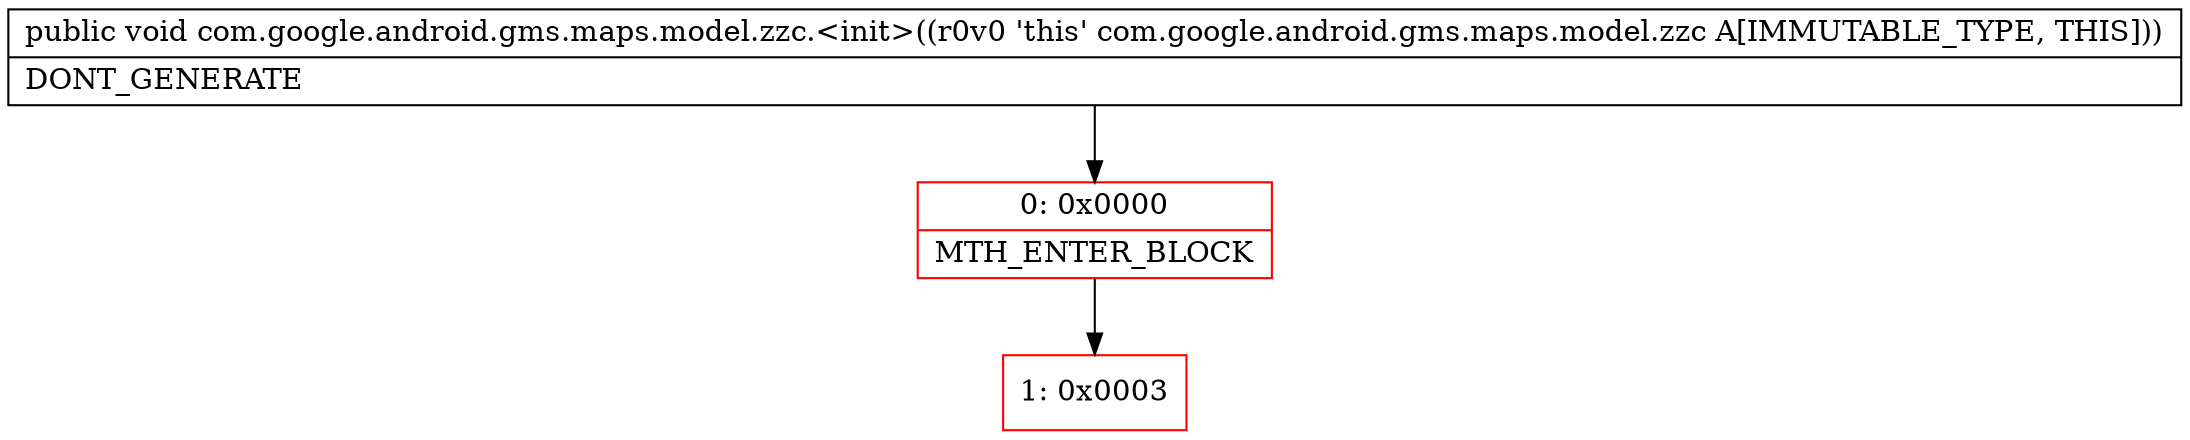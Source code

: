 digraph "CFG forcom.google.android.gms.maps.model.zzc.\<init\>()V" {
subgraph cluster_Region_1486557792 {
label = "R(0)";
node [shape=record,color=blue];
}
Node_0 [shape=record,color=red,label="{0\:\ 0x0000|MTH_ENTER_BLOCK\l}"];
Node_1 [shape=record,color=red,label="{1\:\ 0x0003}"];
MethodNode[shape=record,label="{public void com.google.android.gms.maps.model.zzc.\<init\>((r0v0 'this' com.google.android.gms.maps.model.zzc A[IMMUTABLE_TYPE, THIS]))  | DONT_GENERATE\l}"];
MethodNode -> Node_0;
Node_0 -> Node_1;
}

